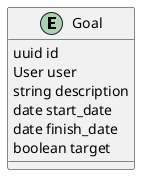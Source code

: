 @startuml "Goal"

entity Goal

Goal : uuid id
Goal : User user
Goal : string description
Goal : date start_date
Goal : date finish_date
Goal : boolean target

@enduml